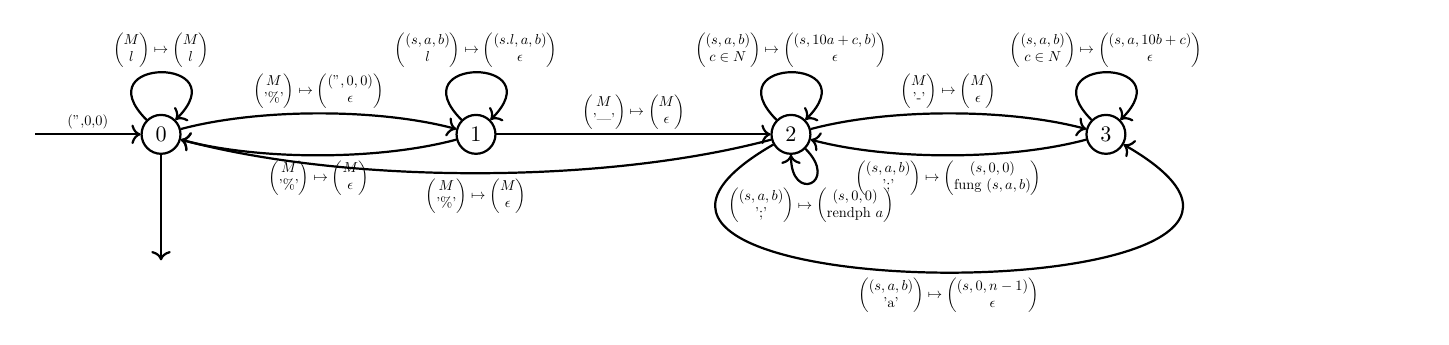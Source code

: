 \begin{tikzpicture}[thick,scale=0.8, every node/.style={transform shape}]
	\def\sc{0.65};
	\node [shape=circle,draw=black] (0) at (0, 0) {0};
	\node [shape=circle,draw=black] (1) at (5, 0) {1};
	\node [shape=circle,draw=black] (2) at (10, 0) {2};
	\node [shape=circle,draw=black] (3) at (15, 0) {3};
	\node [] (4) at (-2, 0) {};
	\node [] (5) at (0, -2) {};
	\draw [->, in=165, out=15, looseness=0.75] (0) to node [ above, scale=\sc] {$\begin{pmatrix} M \\ \text{'\%'} \end{pmatrix} \mapsto \begin{pmatrix} (\text{''},0,0) \\ \epsilon \end{pmatrix} $} (1);
	\draw [->, bend left=15, looseness=0.75] (1) to node [ below, scale=\sc] {$\begin{pmatrix} M \\ \text{'\%'} \end{pmatrix} \mapsto \begin{pmatrix} M \\ \epsilon \end{pmatrix} $} (0);
	\draw [->, bend left=15, looseness=0.75] (2) to node [ below, scale=\sc] {$\begin{pmatrix} M \\ \text{'\%'} \end{pmatrix} \mapsto \begin{pmatrix} M \\ \epsilon \end{pmatrix} $} (0);
	\draw [->, in=45, out=135, loop] (1) to node [ above, scale=\sc] {$\begin{pmatrix} (s,a,b) \\ l \end{pmatrix} \mapsto \begin{pmatrix} (s.l,a,b) \\ \epsilon \end{pmatrix} $} ();
	\draw [->] (1) to node [ above, scale=\sc] {$\begin{pmatrix} M \\ \text{'|'} \end{pmatrix} \mapsto \begin{pmatrix} M \\ \epsilon \end{pmatrix} $} (2);
	\draw [->, in=45, out=135, loop] (2) to node [ above, scale=\sc] {$\begin{pmatrix} (s,a,b) \\ c \in N \end{pmatrix} \mapsto \begin{pmatrix} (s,10a+c,b) \\ \epsilon \end{pmatrix} $} ();
	\draw [->, bend left=15, looseness=0.75] (2) to node [ above, scale=\sc] {$\begin{pmatrix} M \\ \text{'-'} \end{pmatrix} \mapsto \begin{pmatrix} M \\ \epsilon \end{pmatrix} $} (3);
	\draw [->, in=45, out=135, loop] (3) to node [ above, scale=\sc] {$\begin{pmatrix} (s,a,b) \\ c \in N \end{pmatrix} \mapsto \begin{pmatrix} (s,a,10b+c) \\ \epsilon \end{pmatrix} $} ();
	\draw [->, in=45, out=135, loop] (0) to node [ above, scale=\sc] {$\begin{pmatrix} M \\ l \end{pmatrix} \mapsto \begin{pmatrix} M \\ l \end{pmatrix} $} ();
	\draw [->, bend left=15, looseness=0.75] (3) to node [ below, scale=\sc] {$\begin{pmatrix} (s,a,b) \\ \text{';'} \end{pmatrix} \mapsto \begin{pmatrix} (s,0,0) \\ \text{fung } (s,a,b) \end{pmatrix} $} (2);
	\draw [->, bend right=150, looseness=2.50] (2) to node [ below, scale=\sc] {$\begin{pmatrix} (s,a,b) \\ \text{'a'} \end{pmatrix} \mapsto \begin{pmatrix} (s,0,n-1) \\ \epsilon \end{pmatrix} $} (3);
	\draw [->, in=-90, out=-45, loop] (2) to node [below, scale=\sc] {$\begin{pmatrix} (s,a,b) \\ \text{';'} \end{pmatrix} \mapsto \begin{pmatrix} (s,0,0) \\ \text{rendph } a \end{pmatrix} $} ();
	\draw [->] (4.center) to node[above,scale=\sc] {(\text{''},0,0)} (0);
	\draw [->] (0) to (5.center);
\end{tikzpicture}
